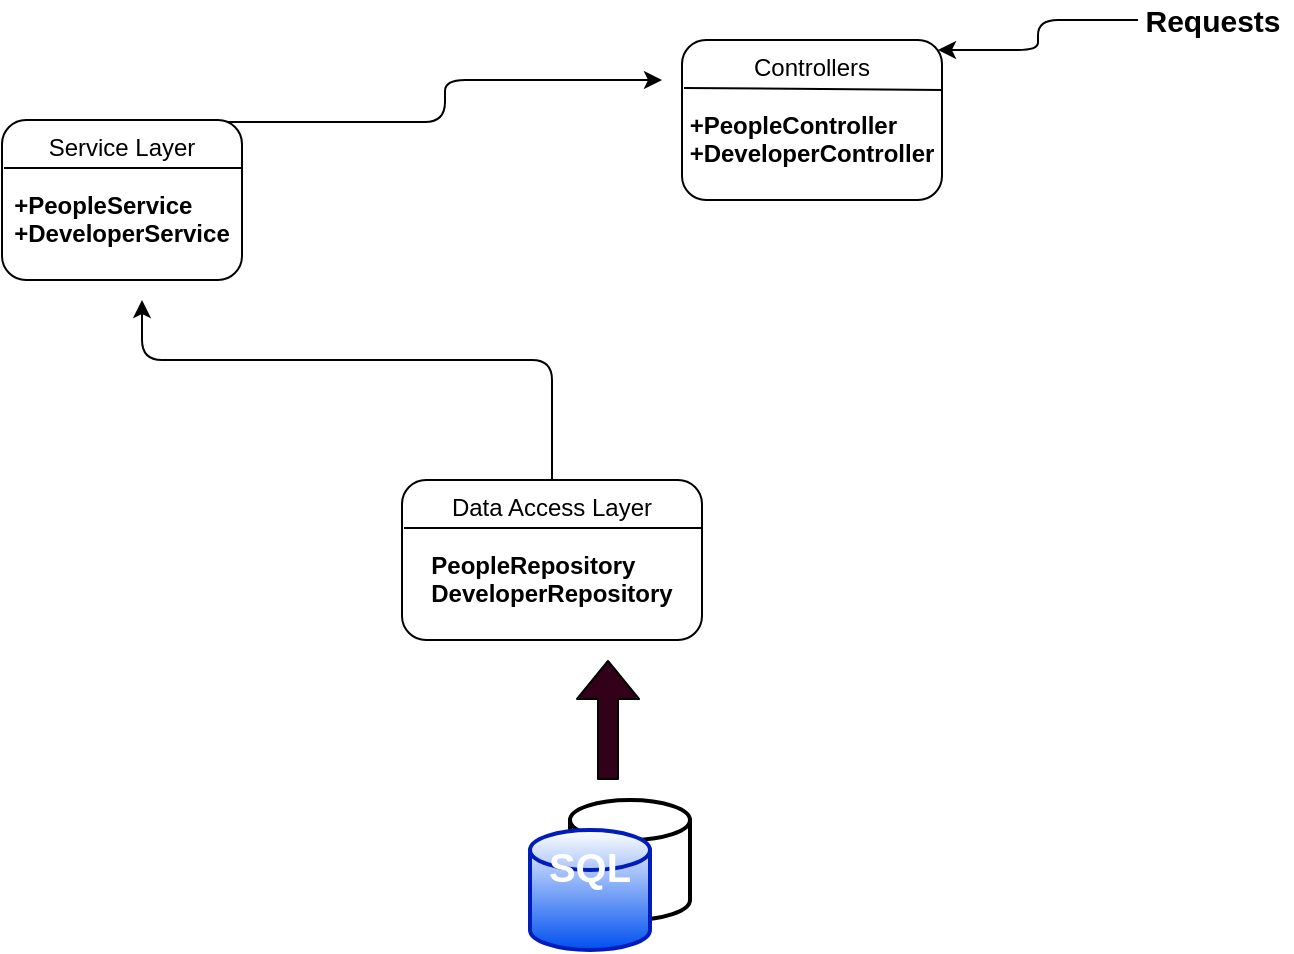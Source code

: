 <mxfile version="14.8.0" type="github">
  <diagram id="_AhJAxcmB3iRhriajbkX" name="Page-1">
    <mxGraphModel dx="1422" dy="762" grid="1" gridSize="10" guides="1" tooltips="1" connect="1" arrows="1" fold="1" page="1" pageScale="1" pageWidth="827" pageHeight="1169" math="0" shadow="0">
      <root>
        <mxCell id="0" />
        <mxCell id="1" parent="0" />
        <mxCell id="jBHGeVDAcOR8FORxLnqv-26" value="Service Layer&lt;br&gt;&lt;br&gt;&lt;div style=&quot;text-align: left&quot;&gt;&lt;b&gt;+PeopleService&lt;/b&gt;&lt;/div&gt;&lt;div style=&quot;text-align: left&quot;&gt;&lt;b&gt;+DeveloperService&lt;/b&gt;&lt;br&gt;&lt;/div&gt;" style="rounded=1;whiteSpace=wrap;html=1;labelBackgroundColor=none;align=center;verticalAlign=top;" parent="1" vertex="1">
          <mxGeometry x="110" y="180" width="120" height="80" as="geometry" />
        </mxCell>
        <mxCell id="jBHGeVDAcOR8FORxLnqv-28" value="" style="endArrow=none;html=1;" parent="1" edge="1">
          <mxGeometry width="50" height="50" relative="1" as="geometry">
            <mxPoint x="111" y="204" as="sourcePoint" />
            <mxPoint x="230" y="204" as="targetPoint" />
          </mxGeometry>
        </mxCell>
        <mxCell id="jBHGeVDAcOR8FORxLnqv-29" value="Controllers&lt;br&gt;&lt;br&gt;&lt;div style=&quot;text-align: left&quot;&gt;&lt;b&gt;+PeopleController&lt;/b&gt;&lt;/div&gt;&lt;div style=&quot;text-align: left&quot;&gt;&lt;b&gt;+DeveloperController&lt;/b&gt;&lt;br&gt;&lt;/div&gt;" style="rounded=1;whiteSpace=wrap;html=1;labelBackgroundColor=none;align=center;verticalAlign=top;" parent="1" vertex="1">
          <mxGeometry x="450" y="140" width="130" height="80" as="geometry" />
        </mxCell>
        <mxCell id="jBHGeVDAcOR8FORxLnqv-30" value="" style="endArrow=none;html=1;" parent="1" edge="1">
          <mxGeometry width="50" height="50" relative="1" as="geometry">
            <mxPoint x="451" y="164.0" as="sourcePoint" />
            <mxPoint x="580" y="165" as="targetPoint" />
          </mxGeometry>
        </mxCell>
        <mxCell id="jBHGeVDAcOR8FORxLnqv-31" value="Data Access Layer&lt;br&gt;&lt;br&gt;&lt;div style=&quot;text-align: left&quot;&gt;&lt;b&gt;PeopleRepository&lt;/b&gt;&lt;/div&gt;&lt;div style=&quot;text-align: left&quot;&gt;&lt;b&gt;DeveloperRepository&lt;/b&gt;&lt;br&gt;&lt;/div&gt;" style="rounded=1;whiteSpace=wrap;html=1;labelBackgroundColor=none;align=center;verticalAlign=top;" parent="1" vertex="1">
          <mxGeometry x="310" y="360" width="150" height="80" as="geometry" />
        </mxCell>
        <mxCell id="jBHGeVDAcOR8FORxLnqv-32" value="" style="endArrow=none;html=1;" parent="1" edge="1">
          <mxGeometry width="50" height="50" relative="1" as="geometry">
            <mxPoint x="311" y="384.0" as="sourcePoint" />
            <mxPoint x="460" y="384" as="targetPoint" />
          </mxGeometry>
        </mxCell>
        <mxCell id="jBHGeVDAcOR8FORxLnqv-33" value="" style="edgeStyle=elbowEdgeStyle;elbow=horizontal;endArrow=classic;html=1;exitX=0.938;exitY=0.013;exitDx=0;exitDy=0;exitPerimeter=0;" parent="1" source="jBHGeVDAcOR8FORxLnqv-26" edge="1">
          <mxGeometry width="50" height="50" relative="1" as="geometry">
            <mxPoint x="230" y="180" as="sourcePoint" />
            <mxPoint x="440" y="160" as="targetPoint" />
          </mxGeometry>
        </mxCell>
        <mxCell id="jBHGeVDAcOR8FORxLnqv-34" value="" style="edgeStyle=elbowEdgeStyle;elbow=horizontal;endArrow=classic;html=1;" parent="1" edge="1">
          <mxGeometry width="50" height="50" relative="1" as="geometry">
            <mxPoint x="678" y="130" as="sourcePoint" />
            <mxPoint x="578" y="145" as="targetPoint" />
          </mxGeometry>
        </mxCell>
        <mxCell id="VNMcC1Kl5goL2773xZUz-4" value="&lt;b&gt;&lt;font style=&quot;font-size: 15px&quot;&gt;Requests&lt;/font&gt;&lt;/b&gt;" style="text;html=1;align=center;verticalAlign=middle;resizable=0;points=[];autosize=1;strokeColor=none;" vertex="1" parent="1">
          <mxGeometry x="675" y="120" width="80" height="20" as="geometry" />
        </mxCell>
        <mxCell id="VNMcC1Kl5goL2773xZUz-5" value="" style="strokeWidth=2;html=1;shape=mxgraph.flowchart.database;whiteSpace=wrap;labelBackgroundColor=none;align=center;verticalAlign=top;" vertex="1" parent="1">
          <mxGeometry x="394" y="520" width="60" height="60" as="geometry" />
        </mxCell>
        <mxCell id="VNMcC1Kl5goL2773xZUz-6" value="&lt;b&gt;&lt;font style=&quot;font-size: 20px&quot;&gt;SQL&lt;/font&gt;&lt;/b&gt;" style="strokeWidth=2;html=1;shape=mxgraph.flowchart.database;whiteSpace=wrap;labelBackgroundColor=none;align=center;verticalAlign=top;fillColor=#0050ef;strokeColor=#001DBC;fontColor=#ffffff;gradientColor=#ffffff;gradientDirection=north;" vertex="1" parent="1">
          <mxGeometry x="374" y="535" width="60" height="60" as="geometry" />
        </mxCell>
        <mxCell id="VNMcC1Kl5goL2773xZUz-7" value="" style="shape=flexArrow;endArrow=classic;html=1;fillColor=#33001A;" edge="1" parent="1">
          <mxGeometry width="50" height="50" relative="1" as="geometry">
            <mxPoint x="413" y="510" as="sourcePoint" />
            <mxPoint x="413" y="450" as="targetPoint" />
          </mxGeometry>
        </mxCell>
        <mxCell id="VNMcC1Kl5goL2773xZUz-8" value="" style="edgeStyle=elbowEdgeStyle;elbow=vertical;endArrow=classic;html=1;fillColor=#33001A;exitX=0.5;exitY=0;exitDx=0;exitDy=0;" edge="1" parent="1" source="jBHGeVDAcOR8FORxLnqv-31">
          <mxGeometry width="50" height="50" relative="1" as="geometry">
            <mxPoint x="384" y="310" as="sourcePoint" />
            <mxPoint x="180" y="270" as="targetPoint" />
            <Array as="points">
              <mxPoint x="160" y="300" />
              <mxPoint x="180" y="280" />
              <mxPoint x="280" y="270" />
              <mxPoint x="370" y="310" />
              <mxPoint x="350" y="260" />
              <mxPoint x="350" y="300" />
              <mxPoint x="330" y="220" />
            </Array>
          </mxGeometry>
        </mxCell>
      </root>
    </mxGraphModel>
  </diagram>
</mxfile>
